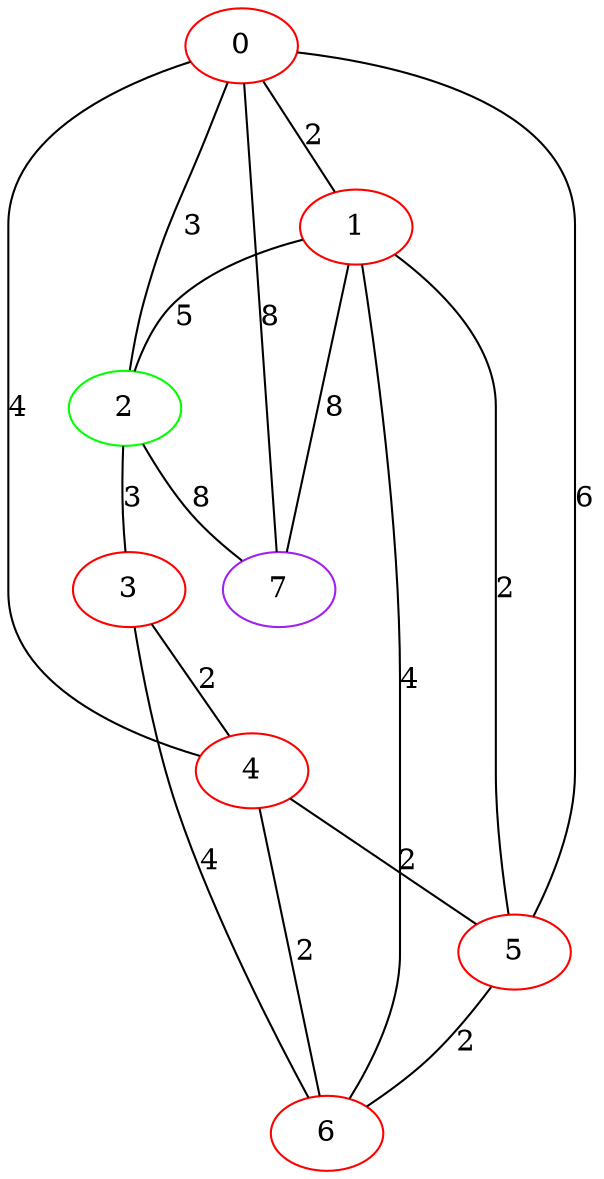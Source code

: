 graph "" {
0 [color=red, weight=1];
1 [color=red, weight=1];
2 [color=green, weight=2];
3 [color=red, weight=1];
4 [color=red, weight=1];
5 [color=red, weight=1];
6 [color=red, weight=1];
7 [color=purple, weight=4];
0 -- 1  [key=0, label=2];
0 -- 2  [key=0, label=3];
0 -- 4  [key=0, label=4];
0 -- 5  [key=0, label=6];
0 -- 7  [key=0, label=8];
1 -- 2  [key=0, label=5];
1 -- 5  [key=0, label=2];
1 -- 6  [key=0, label=4];
1 -- 7  [key=0, label=8];
2 -- 3  [key=0, label=3];
2 -- 7  [key=0, label=8];
3 -- 4  [key=0, label=2];
3 -- 6  [key=0, label=4];
4 -- 5  [key=0, label=2];
4 -- 6  [key=0, label=2];
5 -- 6  [key=0, label=2];
}
